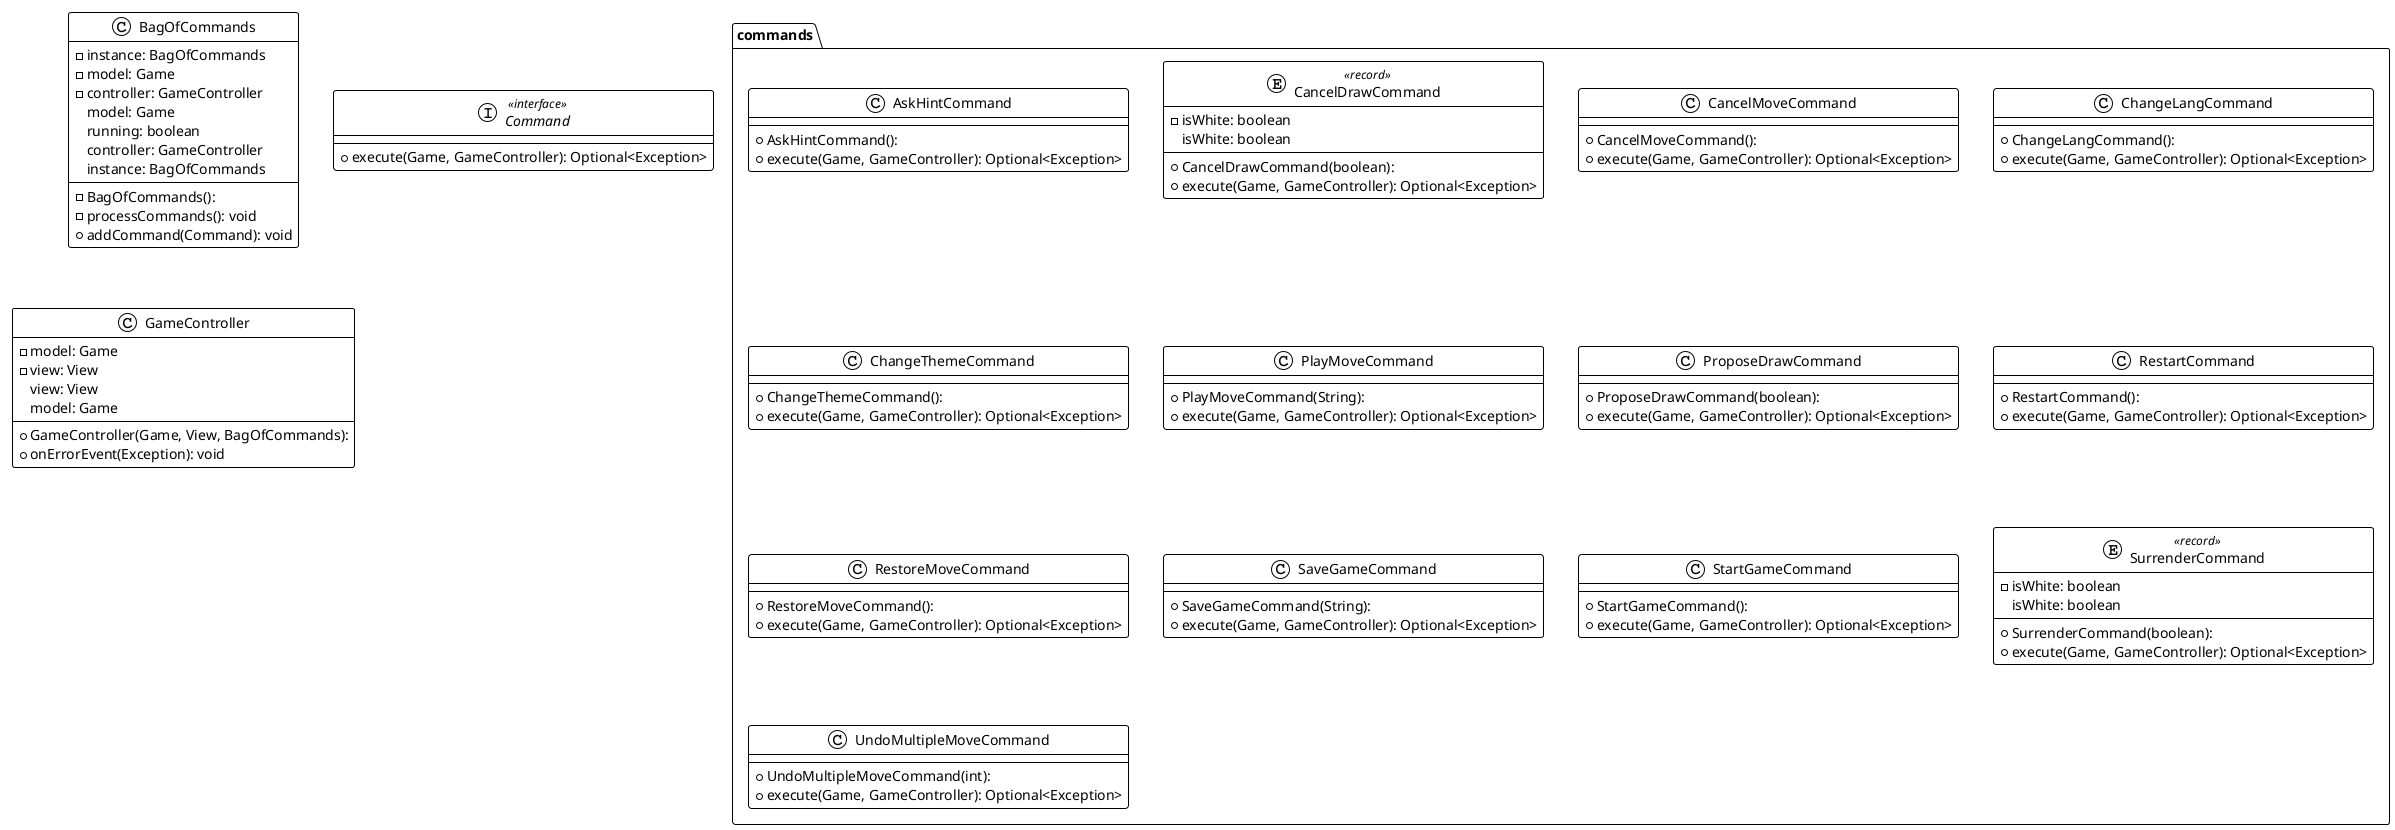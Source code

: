 @startuml Controller

!theme plain
top to bottom direction
skinparam linetype ortho

package commands{
    class AskHintCommand {
    + AskHintCommand(): 
    + execute(Game, GameController): Optional<Exception>
    }
    entity CancelDrawCommand << record >> {
        + CancelDrawCommand(boolean): 
        - isWhite: boolean
        + execute(Game, GameController): Optional<Exception>
        isWhite: boolean
    }
    class CancelMoveCommand {
        + CancelMoveCommand(): 
        + execute(Game, GameController): Optional<Exception>
    }
    class ChangeLangCommand {
        + ChangeLangCommand(): 
        + execute(Game, GameController): Optional<Exception>
    }
    class ChangeThemeCommand {
        + ChangeThemeCommand(): 
        + execute(Game, GameController): Optional<Exception>
    }

    class PlayMoveCommand {
        + PlayMoveCommand(String): 
        + execute(Game, GameController): Optional<Exception>
    }
    class ProposeDrawCommand {
        + ProposeDrawCommand(boolean): 
        + execute(Game, GameController): Optional<Exception>
    }
    class RestartCommand {
        + RestartCommand(): 
        + execute(Game, GameController): Optional<Exception>
    }
    class RestoreMoveCommand {
        + RestoreMoveCommand(): 
        + execute(Game, GameController): Optional<Exception>
    }
    class SaveGameCommand {
        + SaveGameCommand(String): 
        + execute(Game, GameController): Optional<Exception>
    }
    class StartGameCommand {
        + StartGameCommand(): 
        + execute(Game, GameController): Optional<Exception>
    }
    entity SurrenderCommand << record >> {
        + SurrenderCommand(boolean): 
        - isWhite: boolean
        + execute(Game, GameController): Optional<Exception>
        isWhite: boolean
    }
    class UndoMultipleMoveCommand {
        + UndoMultipleMoveCommand(int): 
        + execute(Game, GameController): Optional<Exception>
    }

}

class BagOfCommands {
  - BagOfCommands(): 
  - instance: BagOfCommands
  - model: Game
  - controller: GameController
  - processCommands(): void
  + addCommand(Command): void
   model: Game
   running: boolean
   controller: GameController
   instance: BagOfCommands
}

interface Command << interface >> {
  + execute(Game, GameController): Optional<Exception>
}
class GameController {
  + GameController(Game, View, BagOfCommands): 
  - model: Game
  - view: View
  + onErrorEvent(Exception): void
   view: View
   model: Game
}


@enduml
